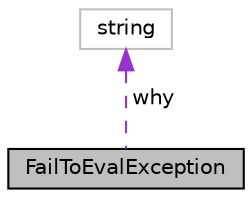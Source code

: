 digraph "FailToEvalException"
{
  edge [fontname="Helvetica",fontsize="10",labelfontname="Helvetica",labelfontsize="10"];
  node [fontname="Helvetica",fontsize="10",shape=record];
  Node1 [label="FailToEvalException",height=0.2,width=0.4,color="black", fillcolor="grey75", style="filled", fontcolor="black"];
  Node2 -> Node1 [dir="back",color="darkorchid3",fontsize="10",style="dashed",label=" why" ,fontname="Helvetica"];
  Node2 [label="string",height=0.2,width=0.4,color="grey75", fillcolor="white", style="filled"];
}
